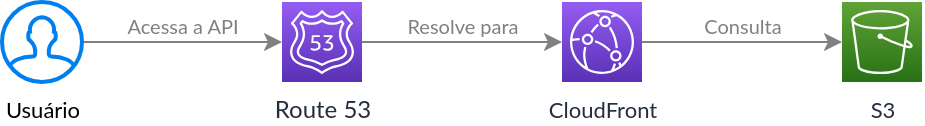 <mxfile version="20.2.7" type="device"><diagram id="SKnoKPlyVVNkmcqZJGz1" name="Page-1"><mxGraphModel dx="2062" dy="763" grid="1" gridSize="10" guides="1" tooltips="1" connect="1" arrows="1" fold="1" page="1" pageScale="1" pageWidth="960" pageHeight="700" math="0" shadow="0"><root><mxCell id="0"/><mxCell id="1" parent="0"/><mxCell id="lqB4Ch5M-RuXiycukpFL-1" value="S3" style="sketch=0;points=[[0,0,0],[0.25,0,0],[0.5,0,0],[0.75,0,0],[1,0,0],[0,1,0],[0.25,1,0],[0.5,1,0],[0.75,1,0],[1,1,0],[0,0.25,0],[0,0.5,0],[0,0.75,0],[1,0.25,0],[1,0.5,0],[1,0.75,0]];outlineConnect=0;fontColor=#232F3E;gradientColor=#60A337;gradientDirection=north;fillColor=#277116;strokeColor=#ffffff;dashed=0;verticalLabelPosition=bottom;verticalAlign=top;align=center;html=1;fontSize=11;fontStyle=0;shape=mxgraph.aws4.resourceIcon;resIcon=mxgraph.aws4.s3;fontFamily=Lato;fontSource=https%3A%2F%2Ffonts.googleapis.com%2Fcss%3Ffamily%3DLato;aspect=fixed;" vertex="1" parent="1"><mxGeometry x="440" y="280" width="40" height="40" as="geometry"/></mxCell><mxCell id="lqB4Ch5M-RuXiycukpFL-2" value="CloudFront" style="sketch=0;points=[[0,0,0],[0.25,0,0],[0.5,0,0],[0.75,0,0],[1,0,0],[0,1,0],[0.25,1,0],[0.5,1,0],[0.75,1,0],[1,1,0],[0,0.25,0],[0,0.5,0],[0,0.75,0],[1,0.25,0],[1,0.5,0],[1,0.75,0]];outlineConnect=0;fontColor=#232F3E;gradientColor=#945DF2;gradientDirection=north;fillColor=#5A30B5;strokeColor=#ffffff;dashed=0;verticalLabelPosition=bottom;verticalAlign=top;align=center;html=1;fontSize=11;fontStyle=0;shape=mxgraph.aws4.resourceIcon;resIcon=mxgraph.aws4.cloudfront;fontFamily=Lato;fontSource=https%3A%2F%2Ffonts.googleapis.com%2Fcss%3Ffamily%3DLato;aspect=fixed;" vertex="1" parent="1"><mxGeometry x="300" y="280" width="40" height="40" as="geometry"/></mxCell><mxCell id="lqB4Ch5M-RuXiycukpFL-6" value="Acessa a API" style="edgeStyle=orthogonalEdgeStyle;rounded=0;orthogonalLoop=1;jettySize=auto;html=1;fontSize=10;fontFamily=Lato;fontSource=https%3A%2F%2Ffonts.googleapis.com%2Fcss%3Ffamily%3DLato;labelPosition=center;verticalLabelPosition=top;align=center;verticalAlign=bottom;fontColor=#808080;strokeColor=#808080;labelBackgroundColor=none;entryX=0;entryY=0.5;entryDx=0;entryDy=0;entryPerimeter=0;" edge="1" parent="1" source="lqB4Ch5M-RuXiycukpFL-7" target="lqB4Ch5M-RuXiycukpFL-8"><mxGeometry relative="1" as="geometry"><mxPoint x="120" y="300" as="targetPoint"/></mxGeometry></mxCell><mxCell id="lqB4Ch5M-RuXiycukpFL-7" value="Usuário" style="html=1;verticalLabelPosition=bottom;align=center;labelBackgroundColor=#ffffff;verticalAlign=top;strokeWidth=2;strokeColor=#0080F0;shadow=0;dashed=0;shape=mxgraph.ios7.icons.user;fontFamily=Lato;fontSource=https%3A%2F%2Ffonts.googleapis.com%2Fcss%3Ffamily%3DLato;fontSize=11;" vertex="1" parent="1"><mxGeometry x="20" y="280" width="40" height="40" as="geometry"/></mxCell><mxCell id="lqB4Ch5M-RuXiycukpFL-8" value="Route 53" style="sketch=0;points=[[0,0,0],[0.25,0,0],[0.5,0,0],[0.75,0,0],[1,0,0],[0,1,0],[0.25,1,0],[0.5,1,0],[0.75,1,0],[1,1,0],[0,0.25,0],[0,0.5,0],[0,0.75,0],[1,0.25,0],[1,0.5,0],[1,0.75,0]];outlineConnect=0;fontColor=#232F3E;gradientColor=#945DF2;gradientDirection=north;fillColor=#5A30B5;strokeColor=#ffffff;dashed=0;verticalLabelPosition=bottom;verticalAlign=top;align=center;html=1;fontSize=12;fontStyle=0;aspect=fixed;shape=mxgraph.aws4.resourceIcon;resIcon=mxgraph.aws4.route_53;rounded=1;shadow=0;glass=0;labelBackgroundColor=none;fillStyle=solid;fontFamily=Lato;fontSource=https%3A%2F%2Ffonts.googleapis.com%2Fcss%3Ffamily%3DLato;" vertex="1" parent="1"><mxGeometry x="160" y="280" width="40" height="40" as="geometry"/></mxCell><mxCell id="lqB4Ch5M-RuXiycukpFL-10" value="Resolve para" style="edgeStyle=orthogonalEdgeStyle;rounded=0;orthogonalLoop=1;jettySize=auto;html=1;fontSize=10;fontFamily=Lato;fontSource=https%3A%2F%2Ffonts.googleapis.com%2Fcss%3Ffamily%3DLato;labelPosition=center;verticalLabelPosition=top;align=center;verticalAlign=bottom;fontColor=#808080;strokeColor=#808080;labelBackgroundColor=none;entryX=0;entryY=0.5;entryDx=0;entryDy=0;entryPerimeter=0;exitX=1;exitY=0.5;exitDx=0;exitDy=0;exitPerimeter=0;" edge="1" parent="1" source="lqB4Ch5M-RuXiycukpFL-8" target="lqB4Ch5M-RuXiycukpFL-2"><mxGeometry relative="1" as="geometry"><mxPoint x="300" y="380" as="targetPoint"/><mxPoint x="200" y="380" as="sourcePoint"/></mxGeometry></mxCell><mxCell id="lqB4Ch5M-RuXiycukpFL-12" value="Consulta" style="edgeStyle=orthogonalEdgeStyle;rounded=0;orthogonalLoop=1;jettySize=auto;html=1;fontSize=10;fontFamily=Lato;fontSource=https%3A%2F%2Ffonts.googleapis.com%2Fcss%3Ffamily%3DLato;labelPosition=center;verticalLabelPosition=top;align=center;verticalAlign=bottom;fontColor=#808080;strokeColor=#808080;labelBackgroundColor=none;entryX=0;entryY=0.5;entryDx=0;entryDy=0;entryPerimeter=0;exitX=1;exitY=0.5;exitDx=0;exitDy=0;exitPerimeter=0;" edge="1" parent="1" source="lqB4Ch5M-RuXiycukpFL-2" target="lqB4Ch5M-RuXiycukpFL-1"><mxGeometry relative="1" as="geometry"><mxPoint x="440" y="370" as="targetPoint"/><mxPoint x="340" y="370" as="sourcePoint"/><Array as="points"><mxPoint x="400" y="300"/><mxPoint x="400" y="300"/></Array></mxGeometry></mxCell></root></mxGraphModel></diagram></mxfile>